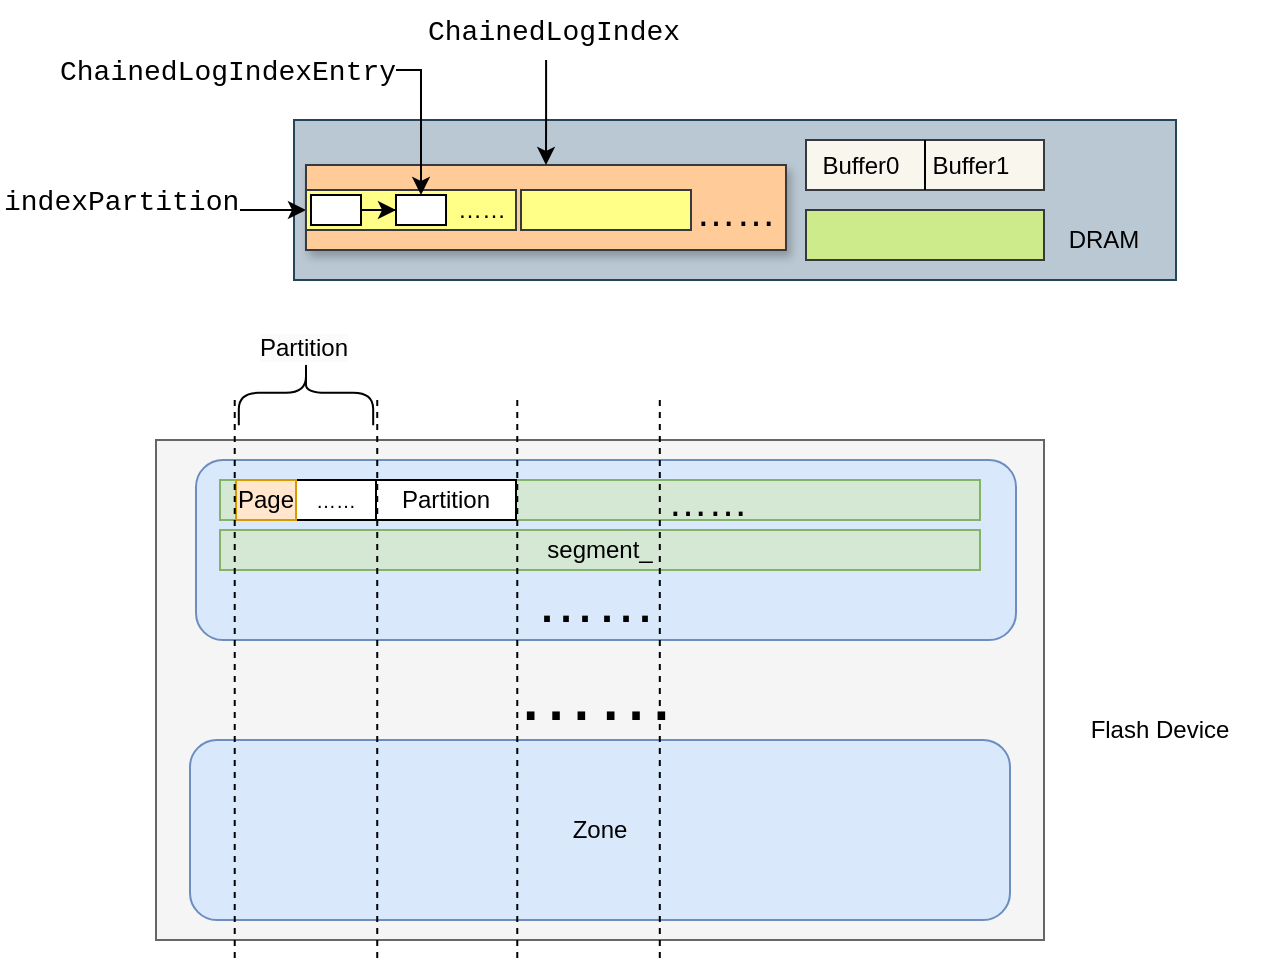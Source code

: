 <mxfile version="26.1.0">
  <diagram name="第 1 页" id="sSLp4OHmuNTGOU1gYgUW">
    <mxGraphModel dx="527" dy="434" grid="1" gridSize="10" guides="1" tooltips="1" connect="1" arrows="1" fold="1" page="1" pageScale="1" pageWidth="827" pageHeight="1169" math="0" shadow="0">
      <root>
        <mxCell id="0" />
        <mxCell id="1" parent="0" />
        <mxCell id="E1ifMFBkIkwT_yamk5ER-4" value="" style="rounded=0;whiteSpace=wrap;html=1;fillColor=#bac8d3;strokeColor=#23445d;" vertex="1" parent="1">
          <mxGeometry x="259" y="320" width="441" height="80" as="geometry" />
        </mxCell>
        <mxCell id="E1ifMFBkIkwT_yamk5ER-5" value="" style="rounded=0;whiteSpace=wrap;html=1;shadow=0;fillColor=#f5f5f5;fontColor=#333333;strokeColor=#666666;" vertex="1" parent="1">
          <mxGeometry x="190" y="480" width="444" height="250" as="geometry" />
        </mxCell>
        <mxCell id="E1ifMFBkIkwT_yamk5ER-9" value="" style="rounded=1;whiteSpace=wrap;html=1;fillColor=#dae8fc;strokeColor=#6c8ebf;" vertex="1" parent="1">
          <mxGeometry x="210" y="490" width="410" height="90" as="geometry" />
        </mxCell>
        <mxCell id="E1ifMFBkIkwT_yamk5ER-17" value="Zone" style="rounded=1;whiteSpace=wrap;html=1;fillColor=#dae8fc;strokeColor=#6c8ebf;" vertex="1" parent="1">
          <mxGeometry x="207" y="630" width="410" height="90" as="geometry" />
        </mxCell>
        <mxCell id="E1ifMFBkIkwT_yamk5ER-22" value="Flash Device" style="text;strokeColor=none;align=center;fillColor=none;html=1;verticalAlign=middle;whiteSpace=wrap;rounded=0;" vertex="1" parent="1">
          <mxGeometry x="634" y="595" width="116" height="60" as="geometry" />
        </mxCell>
        <mxCell id="E1ifMFBkIkwT_yamk5ER-23" value="DRAM" style="text;strokeColor=none;align=center;fillColor=none;html=1;verticalAlign=middle;whiteSpace=wrap;rounded=0;" vertex="1" parent="1">
          <mxGeometry x="634" y="365" width="60" height="30" as="geometry" />
        </mxCell>
        <mxCell id="E1ifMFBkIkwT_yamk5ER-29" value="" style="rounded=0;whiteSpace=wrap;html=1;fillColor=#d5e8d4;strokeColor=#82b366;" vertex="1" parent="1">
          <mxGeometry x="222" y="500" width="380" height="20" as="geometry" />
        </mxCell>
        <mxCell id="E1ifMFBkIkwT_yamk5ER-34" value="segment_" style="rounded=0;whiteSpace=wrap;html=1;fillColor=#d5e8d4;strokeColor=#82b366;" vertex="1" parent="1">
          <mxGeometry x="222" y="525" width="380" height="20" as="geometry" />
        </mxCell>
        <mxCell id="E1ifMFBkIkwT_yamk5ER-36" value="" style="rounded=0;whiteSpace=wrap;html=1;" vertex="1" parent="1">
          <mxGeometry x="230" y="500" width="70" height="20" as="geometry" />
        </mxCell>
        <mxCell id="E1ifMFBkIkwT_yamk5ER-37" value="Partition" style="rounded=0;whiteSpace=wrap;html=1;" vertex="1" parent="1">
          <mxGeometry x="300" y="500" width="70" height="20" as="geometry" />
        </mxCell>
        <mxCell id="E1ifMFBkIkwT_yamk5ER-40" value="&lt;font style=&quot;font-size: 20px;&quot;&gt;……&lt;/font&gt;" style="text;strokeColor=none;align=center;fillColor=none;html=1;verticalAlign=middle;whiteSpace=wrap;rounded=0;strokeWidth=5;" vertex="1" parent="1">
          <mxGeometry x="445.62" y="500" width="40" height="20" as="geometry" />
        </mxCell>
        <mxCell id="E1ifMFBkIkwT_yamk5ER-41" value="&lt;font style=&quot;font-size: 30px;&quot;&gt;……&lt;/font&gt;" style="text;strokeColor=none;align=center;fillColor=none;html=1;verticalAlign=middle;whiteSpace=wrap;rounded=0;strokeWidth=5;" vertex="1" parent="1">
          <mxGeometry x="320" y="550" width="180" height="20" as="geometry" />
        </mxCell>
        <mxCell id="E1ifMFBkIkwT_yamk5ER-42" value="&lt;font style=&quot;font-size: 40px;&quot;&gt;……&lt;/font&gt;" style="text;strokeColor=none;align=center;fillColor=none;html=1;verticalAlign=middle;whiteSpace=wrap;rounded=0;strokeWidth=5;" vertex="1" parent="1">
          <mxGeometry x="320" y="595" width="180" height="20" as="geometry" />
        </mxCell>
        <mxCell id="E1ifMFBkIkwT_yamk5ER-45" value="Page" style="rounded=0;whiteSpace=wrap;html=1;fillColor=#ffe6cc;strokeColor=#d79b00;" vertex="1" parent="1">
          <mxGeometry x="230" y="500" width="30" height="20" as="geometry" />
        </mxCell>
        <mxCell id="E1ifMFBkIkwT_yamk5ER-46" value="&lt;font style=&quot;font-size: 10px;&quot;&gt;……&lt;/font&gt;" style="text;strokeColor=none;align=center;fillColor=none;html=1;verticalAlign=middle;whiteSpace=wrap;rounded=0;strokeWidth=5;" vertex="1" parent="1">
          <mxGeometry x="260" y="500" width="40" height="20" as="geometry" />
        </mxCell>
        <mxCell id="E1ifMFBkIkwT_yamk5ER-48" value="" style="rounded=0;whiteSpace=wrap;html=1;glass=0;shadow=1;fillColor=#ffcc99;strokeColor=#36393d;" vertex="1" parent="1">
          <mxGeometry x="264.99" y="342.5" width="240" height="42.5" as="geometry" />
        </mxCell>
        <mxCell id="E1ifMFBkIkwT_yamk5ER-49" value="" style="rounded=0;whiteSpace=wrap;html=1;fillColor=#f9f7ed;strokeColor=#36393d;" vertex="1" parent="1">
          <mxGeometry x="515" y="330" width="119" height="25" as="geometry" />
        </mxCell>
        <mxCell id="E1ifMFBkIkwT_yamk5ER-52" value="" style="rounded=0;whiteSpace=wrap;html=1;fillColor=#cdeb8b;strokeColor=#36393d;" vertex="1" parent="1">
          <mxGeometry x="515" y="365" width="119" height="25" as="geometry" />
        </mxCell>
        <mxCell id="E1ifMFBkIkwT_yamk5ER-54" value="" style="endArrow=none;html=1;rounded=0;entryX=0.5;entryY=0;entryDx=0;entryDy=0;exitX=0.5;exitY=1;exitDx=0;exitDy=0;" edge="1" parent="1" source="E1ifMFBkIkwT_yamk5ER-49" target="E1ifMFBkIkwT_yamk5ER-49">
          <mxGeometry width="50" height="50" relative="1" as="geometry">
            <mxPoint x="420" y="390" as="sourcePoint" />
            <mxPoint x="470" y="340" as="targetPoint" />
          </mxGeometry>
        </mxCell>
        <mxCell id="E1ifMFBkIkwT_yamk5ER-55" value="&lt;font style=&quot;font-size: 20px;&quot;&gt;……&lt;/font&gt;" style="text;strokeColor=none;align=center;fillColor=none;html=1;verticalAlign=middle;whiteSpace=wrap;rounded=0;strokeWidth=5;" vertex="1" parent="1">
          <mxGeometry x="459.5" y="355" width="40" height="20" as="geometry" />
        </mxCell>
        <mxCell id="E1ifMFBkIkwT_yamk5ER-60" style="edgeStyle=orthogonalEdgeStyle;rounded=0;orthogonalLoop=1;jettySize=auto;html=1;" edge="1" parent="1" source="E1ifMFBkIkwT_yamk5ER-59" target="E1ifMFBkIkwT_yamk5ER-48">
          <mxGeometry relative="1" as="geometry" />
        </mxCell>
        <mxCell id="E1ifMFBkIkwT_yamk5ER-59" value="&lt;div style=&quot;font-family: Consolas, &amp;quot;Courier New&amp;quot;, monospace; font-weight: normal; font-size: 14px; line-height: 19px; white-space: pre;&quot;&gt;&lt;div style=&quot;&quot;&gt;&lt;span style=&quot;background-color: rgb(255, 255, 255);&quot;&gt;&lt;font style=&quot;color: rgb(0, 0, 0);&quot;&gt;ChainedLogIndex&lt;/font&gt;&lt;/span&gt;&lt;/div&gt;&lt;/div&gt;" style="text;whiteSpace=wrap;html=1;" vertex="1" parent="1">
          <mxGeometry x="324.37" y="260" width="121.25" height="30" as="geometry" />
        </mxCell>
        <mxCell id="E1ifMFBkIkwT_yamk5ER-62" style="edgeStyle=orthogonalEdgeStyle;rounded=0;orthogonalLoop=1;jettySize=auto;html=1;entryX=0;entryY=0.5;entryDx=0;entryDy=0;" edge="1" parent="1" source="E1ifMFBkIkwT_yamk5ER-61">
          <mxGeometry relative="1" as="geometry">
            <mxPoint x="264.99" y="365" as="targetPoint" />
          </mxGeometry>
        </mxCell>
        <mxCell id="E1ifMFBkIkwT_yamk5ER-61" value="&lt;div style=&quot;font-family: Consolas, &amp;quot;Courier New&amp;quot;, monospace; font-weight: normal; font-size: 14px; line-height: 19px; white-space: pre;&quot;&gt;&lt;div style=&quot;&quot;&gt;&lt;span style=&quot;background-color: rgb(255, 255, 255);&quot;&gt;&lt;font style=&quot;color: rgb(0, 0, 0);&quot;&gt;indexPartition&lt;/font&gt;&lt;/span&gt;&lt;/div&gt;&lt;/div&gt;" style="text;whiteSpace=wrap;html=1;" vertex="1" parent="1">
          <mxGeometry x="112" y="345" width="110" height="40" as="geometry" />
        </mxCell>
        <mxCell id="E1ifMFBkIkwT_yamk5ER-63" value="" style="rounded=0;whiteSpace=wrap;html=1;fillColor=#ffff88;strokeColor=#36393d;" vertex="1" parent="1">
          <mxGeometry x="264.99" y="355" width="105.01" height="20" as="geometry" />
        </mxCell>
        <mxCell id="E1ifMFBkIkwT_yamk5ER-64" value="" style="rounded=0;whiteSpace=wrap;html=1;fillColor=#ffff88;strokeColor=#36393d;" vertex="1" parent="1">
          <mxGeometry x="372.5" y="355" width="85" height="20" as="geometry" />
        </mxCell>
        <mxCell id="E1ifMFBkIkwT_yamk5ER-70" style="edgeStyle=orthogonalEdgeStyle;rounded=0;orthogonalLoop=1;jettySize=auto;html=1;entryX=0;entryY=0.5;entryDx=0;entryDy=0;" edge="1" parent="1" source="E1ifMFBkIkwT_yamk5ER-65" target="E1ifMFBkIkwT_yamk5ER-69">
          <mxGeometry relative="1" as="geometry" />
        </mxCell>
        <mxCell id="E1ifMFBkIkwT_yamk5ER-65" value="" style="rounded=0;whiteSpace=wrap;html=1;" vertex="1" parent="1">
          <mxGeometry x="267.49" y="357.5" width="25.01" height="15" as="geometry" />
        </mxCell>
        <mxCell id="E1ifMFBkIkwT_yamk5ER-69" value="" style="rounded=0;whiteSpace=wrap;html=1;" vertex="1" parent="1">
          <mxGeometry x="310" y="357.5" width="25.01" height="15" as="geometry" />
        </mxCell>
        <mxCell id="E1ifMFBkIkwT_yamk5ER-71" value="&lt;font&gt;……&lt;/font&gt;" style="text;strokeColor=none;align=center;fillColor=none;html=1;verticalAlign=middle;whiteSpace=wrap;rounded=0;strokeWidth=5;" vertex="1" parent="1">
          <mxGeometry x="332.5" y="355" width="40" height="20" as="geometry" />
        </mxCell>
        <mxCell id="E1ifMFBkIkwT_yamk5ER-74" style="edgeStyle=orthogonalEdgeStyle;rounded=0;orthogonalLoop=1;jettySize=auto;html=1;exitX=1;exitY=0.5;exitDx=0;exitDy=0;" edge="1" parent="1" source="E1ifMFBkIkwT_yamk5ER-72" target="E1ifMFBkIkwT_yamk5ER-69">
          <mxGeometry relative="1" as="geometry" />
        </mxCell>
        <mxCell id="E1ifMFBkIkwT_yamk5ER-72" value="&lt;div style=&quot;font-family: Consolas, &amp;quot;Courier New&amp;quot;, monospace; font-weight: normal; font-size: 14px; line-height: 19px; white-space: pre;&quot;&gt;&lt;div style=&quot;&quot;&gt;&lt;span style=&quot;background-color: rgb(255, 255, 255);&quot;&gt;&lt;font style=&quot;color: rgb(0, 0, 0);&quot;&gt;ChainedLogIndexEntry&lt;/font&gt;&lt;/span&gt;&lt;/div&gt;&lt;/div&gt;" style="text;whiteSpace=wrap;html=1;" vertex="1" parent="1">
          <mxGeometry x="140" y="280" width="160" height="30" as="geometry" />
        </mxCell>
        <mxCell id="E1ifMFBkIkwT_yamk5ER-75" value="Buffer0" style="text;strokeColor=none;align=center;fillColor=none;html=1;verticalAlign=middle;whiteSpace=wrap;rounded=0;" vertex="1" parent="1">
          <mxGeometry x="515" y="331.25" width="55" height="22.5" as="geometry" />
        </mxCell>
        <mxCell id="E1ifMFBkIkwT_yamk5ER-76" value="Buffer1" style="text;strokeColor=none;align=center;fillColor=none;html=1;verticalAlign=middle;whiteSpace=wrap;rounded=0;" vertex="1" parent="1">
          <mxGeometry x="570" y="331.25" width="55" height="22.5" as="geometry" />
        </mxCell>
        <mxCell id="E1ifMFBkIkwT_yamk5ER-79" value="" style="line;strokeWidth=1;direction=south;html=1;rotation=0;dashed=1;" vertex="1" parent="1">
          <mxGeometry x="264.99" y="460" width="71.26" height="280" as="geometry" />
        </mxCell>
        <mxCell id="E1ifMFBkIkwT_yamk5ER-80" value="" style="line;strokeWidth=1;direction=south;html=1;rotation=0;dashed=1;" vertex="1" parent="1">
          <mxGeometry x="193.73" y="460" width="71.26" height="280" as="geometry" />
        </mxCell>
        <mxCell id="E1ifMFBkIkwT_yamk5ER-81" value="" style="line;strokeWidth=1;direction=south;html=1;rotation=0;dashed=1;" vertex="1" parent="1">
          <mxGeometry x="335.01" y="460" width="71.26" height="280" as="geometry" />
        </mxCell>
        <mxCell id="E1ifMFBkIkwT_yamk5ER-82" value="" style="line;strokeWidth=1;direction=south;html=1;rotation=0;dashed=1;" vertex="1" parent="1">
          <mxGeometry x="406.27" y="460" width="71.26" height="280" as="geometry" />
        </mxCell>
        <mxCell id="E1ifMFBkIkwT_yamk5ER-87" value="" style="shape=curlyBracket;whiteSpace=wrap;html=1;rounded=1;flipH=1;labelPosition=right;verticalLabelPosition=middle;align=left;verticalAlign=middle;rotation=-90;" vertex="1" parent="1">
          <mxGeometry x="248.75" y="422.81" width="32.5" height="67.19" as="geometry" />
        </mxCell>
        <mxCell id="E1ifMFBkIkwT_yamk5ER-88" value="&lt;span style=&quot;color: rgb(0, 0, 0); font-family: Helvetica; font-size: 12px; font-style: normal; font-variant-ligatures: normal; font-variant-caps: normal; font-weight: 400; letter-spacing: normal; orphans: 2; text-align: center; text-indent: 0px; text-transform: none; widows: 2; word-spacing: 0px; -webkit-text-stroke-width: 0px; white-space: normal; background-color: rgb(251, 251, 251); text-decoration-thickness: initial; text-decoration-style: initial; text-decoration-color: initial; display: inline !important; float: none;&quot;&gt;Partition&lt;/span&gt;" style="text;whiteSpace=wrap;html=1;" vertex="1" parent="1">
          <mxGeometry x="240" y="420" width="80" height="40" as="geometry" />
        </mxCell>
      </root>
    </mxGraphModel>
  </diagram>
</mxfile>
